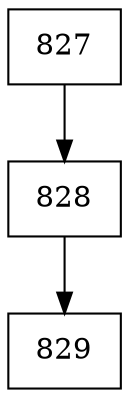 digraph G {
  node [shape=record];
  node0 [label="{827}"];
  node0 -> node1;
  node1 [label="{828}"];
  node1 -> node2;
  node2 [label="{829}"];
}

